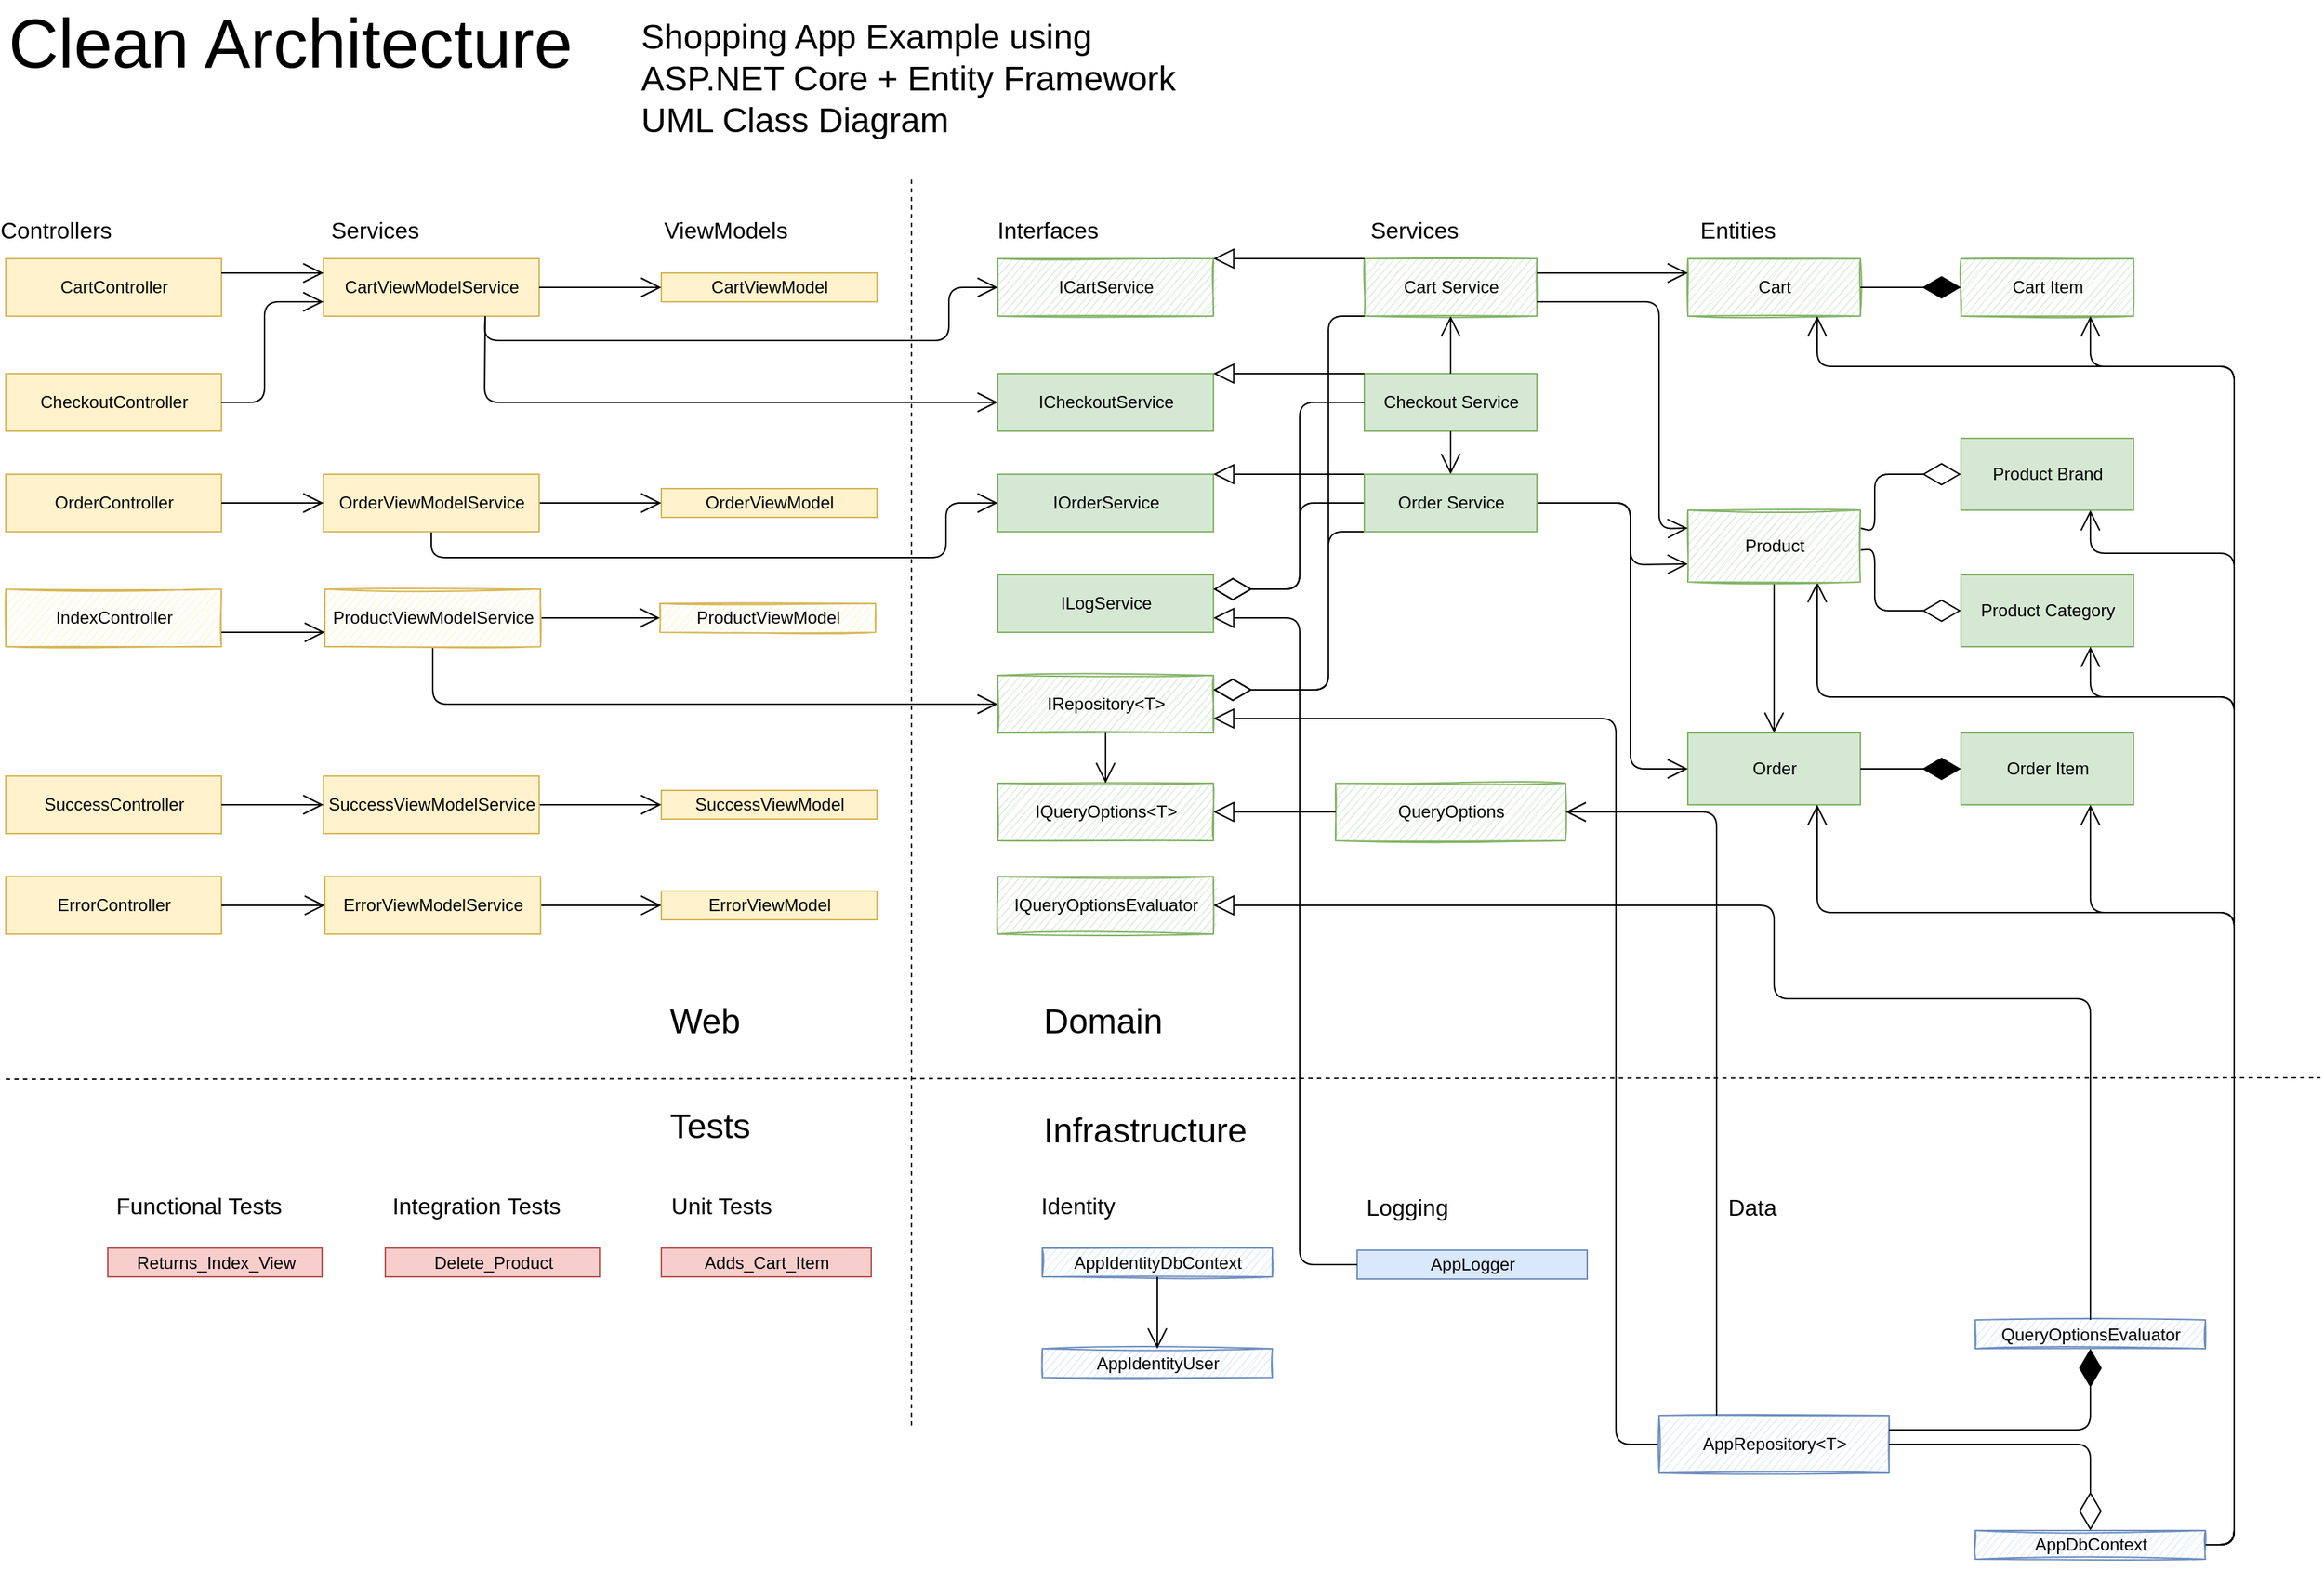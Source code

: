 <mxfile version="15.2.7" type="device"><diagram id="V9oBSz8Pz1SWtYMVpggq" name="Page-1"><mxGraphModel dx="1086" dy="6" grid="0" gridSize="10" guides="1" tooltips="1" connect="1" arrows="1" fold="1" page="0" pageScale="1" pageWidth="850" pageHeight="1100" math="0" shadow="0"><root><mxCell id="0"/><mxCell id="1" parent="0"/><mxCell id="eiqBi_pV7lHJEvHBd8np-5" value="Cart" style="html=1;fillColor=#d5e8d4;strokeColor=#82b366;sketch=1;" parent="1" vertex="1"><mxGeometry x="1210" y="1365" width="120" height="40" as="geometry"/></mxCell><mxCell id="eiqBi_pV7lHJEvHBd8np-6" value="Cart Item" style="html=1;fillColor=#d5e8d4;strokeColor=#82b366;sketch=1;" parent="1" vertex="1"><mxGeometry x="1400" y="1365" width="120" height="40" as="geometry"/></mxCell><mxCell id="eiqBi_pV7lHJEvHBd8np-7" value="Order" style="html=1;fillColor=#d5e8d4;strokeColor=#82b366;" parent="1" vertex="1"><mxGeometry x="1210" y="1695" width="120" height="50" as="geometry"/></mxCell><mxCell id="eiqBi_pV7lHJEvHBd8np-8" value="Order Item" style="html=1;fillColor=#d5e8d4;strokeColor=#82b366;" parent="1" vertex="1"><mxGeometry x="1400" y="1695" width="120" height="50" as="geometry"/></mxCell><mxCell id="eiqBi_pV7lHJEvHBd8np-10" value="Product Brand" style="html=1;fillColor=#d5e8d4;strokeColor=#82b366;" parent="1" vertex="1"><mxGeometry x="1400" y="1490" width="120" height="50" as="geometry"/></mxCell><mxCell id="eiqBi_pV7lHJEvHBd8np-11" value="Product Category" style="html=1;fillColor=#d5e8d4;strokeColor=#82b366;" parent="1" vertex="1"><mxGeometry x="1400" y="1585" width="120" height="50" as="geometry"/></mxCell><mxCell id="eiqBi_pV7lHJEvHBd8np-12" value="" style="endArrow=diamondThin;endFill=1;endSize=24;html=1;exitX=1;exitY=0.5;exitDx=0;exitDy=0;entryX=0;entryY=0.5;entryDx=0;entryDy=0;" parent="1" source="eiqBi_pV7lHJEvHBd8np-5" target="eiqBi_pV7lHJEvHBd8np-6" edge="1"><mxGeometry width="160" relative="1" as="geometry"><mxPoint x="1130" y="1860" as="sourcePoint"/><mxPoint x="970" y="1860" as="targetPoint"/></mxGeometry></mxCell><mxCell id="eiqBi_pV7lHJEvHBd8np-14" value="" style="endArrow=diamondThin;endFill=1;endSize=24;html=1;exitX=1;exitY=0.5;exitDx=0;exitDy=0;entryX=0;entryY=0.5;entryDx=0;entryDy=0;" parent="1" source="eiqBi_pV7lHJEvHBd8np-7" target="eiqBi_pV7lHJEvHBd8np-8" edge="1"><mxGeometry width="160" relative="1" as="geometry"><mxPoint x="1229.58" y="1880" as="sourcePoint"/><mxPoint x="1229.58" y="1950" as="targetPoint"/></mxGeometry></mxCell><mxCell id="eiqBi_pV7lHJEvHBd8np-15" value="" style="endArrow=diamondThin;endFill=0;endSize=24;html=1;exitX=1;exitY=0.25;exitDx=0;exitDy=0;entryX=0;entryY=0.5;entryDx=0;entryDy=0;" parent="1" source="eiqBi_pV7lHJEvHBd8np-9" target="eiqBi_pV7lHJEvHBd8np-10" edge="1"><mxGeometry width="160" relative="1" as="geometry"><mxPoint x="900" y="1965" as="sourcePoint"/><mxPoint x="1060" y="1965" as="targetPoint"/><Array as="points"><mxPoint x="1340" y="1555"/><mxPoint x="1340" y="1515"/></Array></mxGeometry></mxCell><mxCell id="eiqBi_pV7lHJEvHBd8np-16" value="" style="endArrow=diamondThin;endFill=0;endSize=24;html=1;exitDx=0;exitDy=0;entryDx=0;entryDy=0;entryX=0;entryY=0.5;exitX=1.002;exitY=0.554;exitPerimeter=0;" parent="1" source="eiqBi_pV7lHJEvHBd8np-9" target="eiqBi_pV7lHJEvHBd8np-11" edge="1"><mxGeometry width="160" relative="1" as="geometry"><mxPoint x="1030" y="1835" as="sourcePoint"/><mxPoint x="950" y="1905" as="targetPoint"/><Array as="points"><mxPoint x="1340" y="1567"/><mxPoint x="1340" y="1610"/></Array></mxGeometry></mxCell><mxCell id="eiqBi_pV7lHJEvHBd8np-17" value="Cart Service" style="html=1;fillColor=#d5e8d4;strokeColor=#82b366;sketch=1;" parent="1" vertex="1"><mxGeometry x="985" y="1365" width="120" height="40" as="geometry"/></mxCell><mxCell id="eiqBi_pV7lHJEvHBd8np-19" value="Checkout Service" style="html=1;fillColor=#d5e8d4;strokeColor=#82b366;" parent="1" vertex="1"><mxGeometry x="985" y="1445" width="120" height="40" as="geometry"/></mxCell><mxCell id="eiqBi_pV7lHJEvHBd8np-20" value="IRepository&amp;lt;T&amp;gt;" style="html=1;fillColor=#d5e8d4;strokeColor=#82b366;glass=0;rounded=0;sketch=1;" parent="1" vertex="1"><mxGeometry x="730" y="1655" width="150" height="40" as="geometry"/></mxCell><mxCell id="eiqBi_pV7lHJEvHBd8np-21" value="ICartService" style="html=1;fillColor=#d5e8d4;strokeColor=#82b366;sketch=1;" parent="1" vertex="1"><mxGeometry x="730" y="1365" width="150" height="40" as="geometry"/></mxCell><mxCell id="eiqBi_pV7lHJEvHBd8np-22" value="IOrderService" style="html=1;fillColor=#d5e8d4;strokeColor=#82b366;" parent="1" vertex="1"><mxGeometry x="730" y="1515" width="150" height="40" as="geometry"/></mxCell><mxCell id="eiqBi_pV7lHJEvHBd8np-23" value="ICheckoutService" style="html=1;fillColor=#d5e8d4;strokeColor=#82b366;" parent="1" vertex="1"><mxGeometry x="730" y="1445" width="150" height="40" as="geometry"/></mxCell><mxCell id="eiqBi_pV7lHJEvHBd8np-26" value="" style="endArrow=open;endFill=1;endSize=12;html=1;curved=1;entryX=0.5;entryY=1;entryDx=0;entryDy=0;" parent="1" target="eiqBi_pV7lHJEvHBd8np-17" edge="1"><mxGeometry width="160" relative="1" as="geometry"><mxPoint x="1045" y="1445" as="sourcePoint"/><mxPoint x="1155" y="1605" as="targetPoint"/></mxGeometry></mxCell><mxCell id="eiqBi_pV7lHJEvHBd8np-28" value="" style="endArrow=open;endFill=1;endSize=12;html=1;exitX=0.5;exitY=1;exitDx=0;exitDy=0;entryX=0.5;entryY=0;entryDx=0;entryDy=0;curved=1;" parent="1" source="eiqBi_pV7lHJEvHBd8np-19" target="eiqBi_pV7lHJEvHBd8np-18" edge="1"><mxGeometry width="160" relative="1" as="geometry"><mxPoint x="1435" y="1585" as="sourcePoint"/><mxPoint x="1165" y="1585" as="targetPoint"/></mxGeometry></mxCell><mxCell id="eiqBi_pV7lHJEvHBd8np-30" value="" style="endArrow=block;endFill=0;endSize=12;html=1;exitX=0;exitY=0;exitDx=0;exitDy=0;entryX=1;entryY=0;entryDx=0;entryDy=0;" parent="1" source="eiqBi_pV7lHJEvHBd8np-17" target="eiqBi_pV7lHJEvHBd8np-21" edge="1"><mxGeometry width="160" relative="1" as="geometry"><mxPoint x="1100" y="1560" as="sourcePoint"/><mxPoint x="1260" y="1560" as="targetPoint"/></mxGeometry></mxCell><mxCell id="eiqBi_pV7lHJEvHBd8np-31" value="" style="endArrow=block;endFill=0;endSize=12;html=1;exitX=0;exitY=0;exitDx=0;exitDy=0;entryX=1;entryY=0;entryDx=0;entryDy=0;" parent="1" source="eiqBi_pV7lHJEvHBd8np-18" target="eiqBi_pV7lHJEvHBd8np-22" edge="1"><mxGeometry width="160" relative="1" as="geometry"><mxPoint x="1399.29" y="1550" as="sourcePoint"/><mxPoint x="1399.29" y="1430" as="targetPoint"/></mxGeometry></mxCell><mxCell id="eiqBi_pV7lHJEvHBd8np-32" value="" style="endArrow=block;endFill=0;endSize=12;html=1;entryX=1;entryY=0;entryDx=0;entryDy=0;exitX=0;exitY=0;exitDx=0;exitDy=0;" parent="1" source="eiqBi_pV7lHJEvHBd8np-19" target="eiqBi_pV7lHJEvHBd8np-23" edge="1"><mxGeometry width="160" relative="1" as="geometry"><mxPoint x="1479.5" y="1550" as="sourcePoint"/><mxPoint x="1500" y="1450" as="targetPoint"/></mxGeometry></mxCell><mxCell id="eiqBi_pV7lHJEvHBd8np-38" value="" style="endArrow=diamondThin;endFill=0;endSize=24;html=1;exitX=0;exitY=1;exitDx=0;exitDy=0;entryX=1;entryY=0.25;entryDx=0;entryDy=0;" parent="1" source="eiqBi_pV7lHJEvHBd8np-17" target="eiqBi_pV7lHJEvHBd8np-20" edge="1"><mxGeometry width="160" relative="1" as="geometry"><mxPoint x="290" y="1450" as="sourcePoint"/><mxPoint x="280" y="1520" as="targetPoint"/><Array as="points"><mxPoint x="960" y="1405"/><mxPoint x="960" y="1665"/></Array></mxGeometry></mxCell><mxCell id="eiqBi_pV7lHJEvHBd8np-39" value="" style="endArrow=diamondThin;endFill=0;endSize=24;html=1;exitX=0;exitY=1;exitDx=0;exitDy=0;entryX=1;entryY=0.25;entryDx=0;entryDy=0;" parent="1" source="eiqBi_pV7lHJEvHBd8np-18" target="eiqBi_pV7lHJEvHBd8np-20" edge="1"><mxGeometry width="160" relative="1" as="geometry"><mxPoint x="250" y="1560" as="sourcePoint"/><mxPoint x="800" y="1415" as="targetPoint"/><Array as="points"><mxPoint x="960" y="1555"/><mxPoint x="960" y="1665"/></Array></mxGeometry></mxCell><mxCell id="eiqBi_pV7lHJEvHBd8np-40" value="" style="endArrow=open;endFill=1;endSize=12;html=1;exitX=1;exitY=0.25;exitDx=0;exitDy=0;entryX=0;entryY=0.25;entryDx=0;entryDy=0;" parent="1" source="eiqBi_pV7lHJEvHBd8np-17" target="eiqBi_pV7lHJEvHBd8np-5" edge="1"><mxGeometry width="160" relative="1" as="geometry"><mxPoint x="1375" y="1650" as="sourcePoint"/><mxPoint x="1075" y="1700" as="targetPoint"/></mxGeometry></mxCell><mxCell id="eiqBi_pV7lHJEvHBd8np-41" value="" style="endArrow=open;endFill=1;endSize=12;html=1;exitX=1;exitY=0.5;exitDx=0;exitDy=0;entryX=0;entryY=0.5;entryDx=0;entryDy=0;" parent="1" source="eiqBi_pV7lHJEvHBd8np-18" target="eiqBi_pV7lHJEvHBd8np-7" edge="1"><mxGeometry width="160" relative="1" as="geometry"><mxPoint x="1065" y="1580" as="sourcePoint"/><mxPoint x="1065" y="1710" as="targetPoint"/><Array as="points"><mxPoint x="1170" y="1535"/><mxPoint x="1170" y="1720"/></Array></mxGeometry></mxCell><mxCell id="eiqBi_pV7lHJEvHBd8np-42" value="" style="endArrow=open;endFill=1;endSize=12;html=1;entryX=0;entryY=0.75;entryDx=0;entryDy=0;exitX=1;exitY=0.5;exitDx=0;exitDy=0;" parent="1" source="eiqBi_pV7lHJEvHBd8np-18" target="eiqBi_pV7lHJEvHBd8np-9" edge="1"><mxGeometry width="160" relative="1" as="geometry"><mxPoint x="1473" y="1675" as="sourcePoint"/><mxPoint x="1505" y="1710" as="targetPoint"/><Array as="points"><mxPoint x="1170" y="1535"/><mxPoint x="1170" y="1578"/></Array></mxGeometry></mxCell><mxCell id="eiqBi_pV7lHJEvHBd8np-43" value="" style="endArrow=open;endFill=1;endSize=12;html=1;exitX=1;exitY=0.5;exitDx=0;exitDy=0;entryX=0.75;entryY=1;entryDx=0;entryDy=0;" parent="1" source="p9F3Q-QcMgfargUnhwGG-3" target="eiqBi_pV7lHJEvHBd8np-5" edge="1"><mxGeometry width="160" relative="1" as="geometry"><mxPoint x="920" y="1610" as="sourcePoint"/><mxPoint x="1300" y="1410" as="targetPoint"/><Array as="points"><mxPoint x="1590" y="2260"/><mxPoint x="1590" y="1440"/><mxPoint x="1300" y="1440"/></Array></mxGeometry></mxCell><mxCell id="eiqBi_pV7lHJEvHBd8np-47" value="" style="endArrow=open;endFill=1;endSize=12;html=1;exitX=0.5;exitY=1;exitDx=0;exitDy=0;entryX=0.5;entryY=0;entryDx=0;entryDy=0;startArrow=none;" parent="1" source="eiqBi_pV7lHJEvHBd8np-9" target="eiqBi_pV7lHJEvHBd8np-7" edge="1"><mxGeometry width="160" relative="1" as="geometry"><mxPoint x="1250" y="1305" as="sourcePoint"/><mxPoint x="850" y="1640" as="targetPoint"/></mxGeometry></mxCell><mxCell id="eiqBi_pV7lHJEvHBd8np-48" value="" style="endArrow=open;endFill=1;endSize=12;html=1;exitX=1;exitY=0.5;exitDx=0;exitDy=0;entryX=0.75;entryY=1;entryDx=0;entryDy=0;" parent="1" source="p9F3Q-QcMgfargUnhwGG-3" target="eiqBi_pV7lHJEvHBd8np-8" edge="1"><mxGeometry width="160" relative="1" as="geometry"><mxPoint x="1270" y="1385" as="sourcePoint"/><mxPoint x="1100" y="1720" as="targetPoint"/><Array as="points"><mxPoint x="1590" y="2260"/><mxPoint x="1590" y="1820"/><mxPoint x="1490" y="1820"/></Array></mxGeometry></mxCell><mxCell id="eiqBi_pV7lHJEvHBd8np-49" value="" style="endArrow=open;endFill=1;endSize=12;html=1;exitX=1;exitY=0.5;exitDx=0;exitDy=0;entryX=0.75;entryY=1;entryDx=0;entryDy=0;" parent="1" source="p9F3Q-QcMgfargUnhwGG-3" target="eiqBi_pV7lHJEvHBd8np-11" edge="1"><mxGeometry width="160" relative="1" as="geometry"><mxPoint x="1270" y="1385" as="sourcePoint"/><mxPoint x="1100" y="1810" as="targetPoint"/><Array as="points"><mxPoint x="1590" y="2260"/><mxPoint x="1590" y="1670"/><mxPoint x="1490" y="1670"/></Array></mxGeometry></mxCell><mxCell id="eiqBi_pV7lHJEvHBd8np-50" value="" style="endArrow=open;endFill=1;endSize=12;html=1;exitX=1;exitY=0.5;exitDx=0;exitDy=0;entryX=0.75;entryY=1;entryDx=0;entryDy=0;" parent="1" source="p9F3Q-QcMgfargUnhwGG-3" target="eiqBi_pV7lHJEvHBd8np-10" edge="1"><mxGeometry width="160" relative="1" as="geometry"><mxPoint x="1120" y="1375" as="sourcePoint"/><mxPoint x="790" y="1800" as="targetPoint"/><Array as="points"><mxPoint x="1590" y="2260"/><mxPoint x="1590" y="1570"/><mxPoint x="1490" y="1570"/></Array></mxGeometry></mxCell><mxCell id="eiqBi_pV7lHJEvHBd8np-51" value="" style="endArrow=open;endFill=1;endSize=12;html=1;exitX=1;exitY=0.5;exitDx=0;exitDy=0;entryX=0.75;entryY=1;entryDx=0;entryDy=0;" parent="1" source="p9F3Q-QcMgfargUnhwGG-3" target="eiqBi_pV7lHJEvHBd8np-6" edge="1"><mxGeometry width="160" relative="1" as="geometry"><mxPoint x="1270" y="1385" as="sourcePoint"/><mxPoint x="800" y="1810" as="targetPoint"/><Array as="points"><mxPoint x="1590" y="2260"/><mxPoint x="1590" y="1440"/><mxPoint x="1490" y="1440"/></Array></mxGeometry></mxCell><mxCell id="eiqBi_pV7lHJEvHBd8np-52" value="" style="endArrow=none;dashed=1;html=1;" parent="1" edge="1"><mxGeometry width="50" height="50" relative="1" as="geometry"><mxPoint x="40" y="1936" as="sourcePoint"/><mxPoint x="1650" y="1935" as="targetPoint"/></mxGeometry></mxCell><mxCell id="eiqBi_pV7lHJEvHBd8np-53" value="Domain" style="text;html=1;strokeColor=none;fillColor=none;align=left;verticalAlign=middle;whiteSpace=wrap;rounded=0;fontSize=24;rotation=0;" parent="1" vertex="1"><mxGeometry x="760" y="1881" width="180" height="30" as="geometry"/></mxCell><mxCell id="eiqBi_pV7lHJEvHBd8np-54" value="Interfaces" style="text;html=1;strokeColor=none;fillColor=none;align=center;verticalAlign=middle;whiteSpace=wrap;rounded=0;fontSize=16;rotation=0;" parent="1" vertex="1"><mxGeometry x="730" y="1335" width="70" height="20" as="geometry"/></mxCell><mxCell id="eiqBi_pV7lHJEvHBd8np-55" value="Services" style="text;html=1;strokeColor=none;fillColor=none;align=center;verticalAlign=middle;whiteSpace=wrap;rounded=0;fontSize=16;rotation=0;" parent="1" vertex="1"><mxGeometry x="985" y="1335" width="70" height="20" as="geometry"/></mxCell><mxCell id="eiqBi_pV7lHJEvHBd8np-56" value="Entities" style="text;html=1;strokeColor=none;fillColor=none;align=center;verticalAlign=middle;whiteSpace=wrap;rounded=0;fontSize=16;rotation=0;" parent="1" vertex="1"><mxGeometry x="1210" y="1335" width="70" height="20" as="geometry"/></mxCell><mxCell id="p9F3Q-QcMgfargUnhwGG-2" value="Infrastructure" style="text;html=1;strokeColor=none;fillColor=none;align=left;verticalAlign=middle;whiteSpace=wrap;rounded=0;fontSize=24;rotation=0;" parent="1" vertex="1"><mxGeometry x="760" y="1957" width="240" height="30" as="geometry"/></mxCell><mxCell id="p9F3Q-QcMgfargUnhwGG-3" value="AppDbContext" style="html=1;fillColor=#dae8fc;strokeColor=#6c8ebf;sketch=1;" parent="1" vertex="1"><mxGeometry x="1410" y="2250" width="160" height="20" as="geometry"/></mxCell><mxCell id="p9F3Q-QcMgfargUnhwGG-4" value="" style="endArrow=block;endFill=0;endSize=12;html=1;entryX=1;entryY=0.75;entryDx=0;entryDy=0;exitX=0;exitY=0.5;exitDx=0;exitDy=0;" parent="1" source="p9F3Q-QcMgfargUnhwGG-5" target="eiqBi_pV7lHJEvHBd8np-20" edge="1"><mxGeometry width="160" relative="1" as="geometry"><mxPoint x="1370" y="1200" as="sourcePoint"/><mxPoint x="1230" y="1170" as="targetPoint"/><Array as="points"><mxPoint x="1160" y="2190"/><mxPoint x="1160" y="1685"/></Array></mxGeometry></mxCell><mxCell id="p9F3Q-QcMgfargUnhwGG-5" value="AppRepository&amp;lt;T&amp;gt;" style="html=1;fillColor=#dae8fc;strokeColor=#6c8ebf;sketch=1;" parent="1" vertex="1"><mxGeometry x="1190" y="2170" width="160" height="40" as="geometry"/></mxCell><mxCell id="p9F3Q-QcMgfargUnhwGG-6" value="" style="endArrow=diamondThin;endFill=0;endSize=24;html=1;entryX=0.5;entryY=0;entryDx=0;entryDy=0;exitX=1;exitY=0.5;exitDx=0;exitDy=0;" parent="1" source="p9F3Q-QcMgfargUnhwGG-5" target="p9F3Q-QcMgfargUnhwGG-3" edge="1"><mxGeometry width="160" relative="1" as="geometry"><mxPoint x="1340" y="2215" as="sourcePoint"/><mxPoint x="1315" y="2225" as="targetPoint"/><Array as="points"><mxPoint x="1490" y="2190"/></Array></mxGeometry></mxCell><mxCell id="p9F3Q-QcMgfargUnhwGG-7" value="AppIdentityDbContext" style="html=1;fillColor=#dae8fc;strokeColor=#6c8ebf;sketch=1;" parent="1" vertex="1"><mxGeometry x="761" y="2053.5" width="160" height="20" as="geometry"/></mxCell><mxCell id="p9F3Q-QcMgfargUnhwGG-8" value="AppIdentityUser" style="html=1;fillColor=#dae8fc;strokeColor=#6c8ebf;sketch=1;" parent="1" vertex="1"><mxGeometry x="761" y="2123.5" width="160" height="20" as="geometry"/></mxCell><mxCell id="p9F3Q-QcMgfargUnhwGG-9" value="" style="endArrow=open;endFill=1;endSize=12;html=1;exitX=0.5;exitY=1;exitDx=0;exitDy=0;entryX=0.5;entryY=0;entryDx=0;entryDy=0;" parent="1" source="p9F3Q-QcMgfargUnhwGG-7" target="p9F3Q-QcMgfargUnhwGG-8" edge="1"><mxGeometry width="160" relative="1" as="geometry"><mxPoint x="821" y="2083.5" as="sourcePoint"/><mxPoint x="981" y="2083.5" as="targetPoint"/></mxGeometry></mxCell><mxCell id="p9F3Q-QcMgfargUnhwGG-11" value="ILogService" style="html=1;fillColor=#d5e8d4;strokeColor=#82b366;" parent="1" vertex="1"><mxGeometry x="730" y="1585" width="150" height="40" as="geometry"/></mxCell><mxCell id="p9F3Q-QcMgfargUnhwGG-12" value="" style="endArrow=diamondThin;endFill=0;endSize=24;html=1;exitX=0;exitY=0.5;exitDx=0;exitDy=0;startArrow=none;" parent="1" source="eiqBi_pV7lHJEvHBd8np-18" edge="1"><mxGeometry width="160" relative="1" as="geometry"><mxPoint x="340" y="1575" as="sourcePoint"/><mxPoint x="880" y="1595" as="targetPoint"/><Array as="points"><mxPoint x="940" y="1535"/><mxPoint x="940" y="1595"/></Array></mxGeometry></mxCell><mxCell id="p9F3Q-QcMgfargUnhwGG-13" value="" style="endArrow=diamondThin;endFill=0;endSize=24;html=1;entryX=1;entryY=0.25;entryDx=0;entryDy=0;exitX=0;exitY=0.5;exitDx=0;exitDy=0;" parent="1" source="eiqBi_pV7lHJEvHBd8np-19" target="p9F3Q-QcMgfargUnhwGG-11" edge="1"><mxGeometry width="160" relative="1" as="geometry"><mxPoint x="1040" y="1465" as="sourcePoint"/><mxPoint x="90" y="1505" as="targetPoint"/><Array as="points"><mxPoint x="940" y="1465"/><mxPoint x="940" y="1595"/></Array></mxGeometry></mxCell><mxCell id="p9F3Q-QcMgfargUnhwGG-15" value="AppLogger" style="html=1;fillColor=#dae8fc;strokeColor=#6c8ebf;" parent="1" vertex="1"><mxGeometry x="980" y="2055" width="160" height="20" as="geometry"/></mxCell><mxCell id="p9F3Q-QcMgfargUnhwGG-16" value="" style="endArrow=block;endFill=0;endSize=12;html=1;entryX=1;entryY=0.75;entryDx=0;entryDy=0;exitX=0;exitY=0.5;exitDx=0;exitDy=0;" parent="1" source="p9F3Q-QcMgfargUnhwGG-15" target="p9F3Q-QcMgfargUnhwGG-11" edge="1"><mxGeometry width="160" relative="1" as="geometry"><mxPoint x="940" y="2065" as="sourcePoint"/><mxPoint x="805" y="1550" as="targetPoint"/><Array as="points"><mxPoint x="940" y="2065"/><mxPoint x="940" y="1615"/></Array></mxGeometry></mxCell><mxCell id="p9F3Q-QcMgfargUnhwGG-17" value="Identity" style="text;html=1;strokeColor=none;fillColor=none;align=center;verticalAlign=middle;whiteSpace=wrap;rounded=0;fontSize=16;rotation=0;" parent="1" vertex="1"><mxGeometry x="751" y="2013.5" width="70" height="20" as="geometry"/></mxCell><mxCell id="p9F3Q-QcMgfargUnhwGG-18" value="Data" style="text;html=1;strokeColor=none;fillColor=none;align=center;verticalAlign=middle;whiteSpace=wrap;rounded=0;fontSize=16;rotation=0;" parent="1" vertex="1"><mxGeometry x="1220" y="2015" width="70" height="20" as="geometry"/></mxCell><mxCell id="p9F3Q-QcMgfargUnhwGG-19" value="Logging" style="text;html=1;strokeColor=none;fillColor=none;align=center;verticalAlign=middle;whiteSpace=wrap;rounded=0;fontSize=16;rotation=0;" parent="1" vertex="1"><mxGeometry x="980" y="2015" width="70" height="20" as="geometry"/></mxCell><mxCell id="p9F3Q-QcMgfargUnhwGG-20" value="" style="endArrow=open;endFill=1;endSize=12;html=1;exitX=1;exitY=0.5;exitDx=0;exitDy=0;entryX=0.75;entryY=1;entryDx=0;entryDy=0;" parent="1" source="p9F3Q-QcMgfargUnhwGG-3" target="eiqBi_pV7lHJEvHBd8np-9" edge="1"><mxGeometry width="160" relative="1" as="geometry"><mxPoint x="750" y="1285" as="sourcePoint"/><mxPoint x="1310" y="1650" as="targetPoint"/><Array as="points"><mxPoint x="1590" y="2260"/><mxPoint x="1590" y="1670"/><mxPoint x="1300" y="1670"/></Array></mxGeometry></mxCell><mxCell id="eiqBi_pV7lHJEvHBd8np-9" value="Product" style="html=1;strokeColor=#82b366;fillColor=#d5e8d4;glass=0;rounded=0;sketch=1;" parent="1" vertex="1"><mxGeometry x="1210" y="1540" width="120" height="50" as="geometry"/></mxCell><mxCell id="eiqBi_pV7lHJEvHBd8np-18" value="Order Service" style="html=1;fillColor=#d5e8d4;strokeColor=#82b366;" parent="1" vertex="1"><mxGeometry x="985" y="1515" width="120" height="40" as="geometry"/></mxCell><mxCell id="p9F3Q-QcMgfargUnhwGG-29" value="" style="endArrow=open;endFill=1;endSize=12;html=1;exitX=1;exitY=0.5;exitDx=0;exitDy=0;entryX=0.75;entryY=1;entryDx=0;entryDy=0;" parent="1" source="p9F3Q-QcMgfargUnhwGG-3" target="eiqBi_pV7lHJEvHBd8np-7" edge="1"><mxGeometry width="160" relative="1" as="geometry"><mxPoint x="1355" y="1225" as="sourcePoint"/><mxPoint x="1460" y="1785" as="targetPoint"/><Array as="points"><mxPoint x="1590" y="2260"/><mxPoint x="1590" y="1820"/><mxPoint x="1300" y="1820"/></Array></mxGeometry></mxCell><mxCell id="p9F3Q-QcMgfargUnhwGG-30" value="" style="endArrow=none;dashed=1;html=1;" parent="1" edge="1"><mxGeometry width="50" height="50" relative="1" as="geometry"><mxPoint x="670" y="1310" as="sourcePoint"/><mxPoint x="670" y="2180" as="targetPoint"/></mxGeometry></mxCell><mxCell id="p9F3Q-QcMgfargUnhwGG-31" value="&lt;font style=&quot;font-size: 48px&quot;&gt;Clean Architecture&lt;/font&gt;&lt;font style=&quot;font-size: 24px&quot;&gt;&lt;br&gt;&lt;/font&gt;" style="text;html=1;strokeColor=none;fillColor=none;align=left;verticalAlign=middle;whiteSpace=wrap;rounded=0;fontSize=36;rotation=0;" parent="1" vertex="1"><mxGeometry x="40" y="1185" width="410" height="60" as="geometry"/></mxCell><mxCell id="p9F3Q-QcMgfargUnhwGG-32" value="Web" style="text;html=1;strokeColor=none;fillColor=none;align=left;verticalAlign=middle;whiteSpace=wrap;rounded=0;fontSize=24;rotation=0;" parent="1" vertex="1"><mxGeometry x="500" y="1881" width="150" height="30" as="geometry"/></mxCell><mxCell id="p9F3Q-QcMgfargUnhwGG-33" value="Controllers" style="text;html=1;strokeColor=none;fillColor=none;align=center;verticalAlign=middle;whiteSpace=wrap;rounded=0;fontSize=16;rotation=0;" parent="1" vertex="1"><mxGeometry x="40" y="1335" width="70" height="20" as="geometry"/></mxCell><mxCell id="p9F3Q-QcMgfargUnhwGG-37" value="Services" style="text;html=1;strokeColor=none;fillColor=none;align=center;verticalAlign=middle;whiteSpace=wrap;rounded=0;fontSize=16;rotation=0;" parent="1" vertex="1"><mxGeometry x="262" y="1335" width="70" height="20" as="geometry"/></mxCell><mxCell id="p9F3Q-QcMgfargUnhwGG-40" value="ViewModels" style="text;html=1;strokeColor=none;fillColor=none;align=center;verticalAlign=middle;whiteSpace=wrap;rounded=0;fontSize=16;rotation=0;" parent="1" vertex="1"><mxGeometry x="506" y="1335" width="70" height="20" as="geometry"/></mxCell><mxCell id="p9F3Q-QcMgfargUnhwGG-41" value="IndexController" style="html=1;fillColor=#fff2cc;strokeColor=#d6b656;sketch=1;" parent="1" vertex="1"><mxGeometry x="40" y="1595" width="150" height="40" as="geometry"/></mxCell><mxCell id="p9F3Q-QcMgfargUnhwGG-43" value="OrderController" style="html=1;fillColor=#fff2cc;strokeColor=#d6b656;" parent="1" vertex="1"><mxGeometry x="40" y="1515" width="150" height="40" as="geometry"/></mxCell><mxCell id="p9F3Q-QcMgfargUnhwGG-44" value="CartController" style="html=1;fillColor=#fff2cc;strokeColor=#d6b656;" parent="1" vertex="1"><mxGeometry x="40" y="1365" width="150" height="40" as="geometry"/></mxCell><mxCell id="p9F3Q-QcMgfargUnhwGG-46" value="CheckoutController" style="html=1;fillColor=#fff2cc;strokeColor=#d6b656;" parent="1" vertex="1"><mxGeometry x="40" y="1445" width="150" height="40" as="geometry"/></mxCell><mxCell id="p9F3Q-QcMgfargUnhwGG-47" value="SuccessController" style="html=1;fillColor=#fff2cc;strokeColor=#d6b656;" parent="1" vertex="1"><mxGeometry x="40" y="1725" width="150" height="40" as="geometry"/></mxCell><mxCell id="p9F3Q-QcMgfargUnhwGG-48" value="ErrorController" style="html=1;fillColor=#fff2cc;strokeColor=#d6b656;" parent="1" vertex="1"><mxGeometry x="40" y="1795" width="150" height="40" as="geometry"/></mxCell><mxCell id="p9F3Q-QcMgfargUnhwGG-49" value="CartViewModel" style="html=1;fillColor=#fff2cc;strokeColor=#d6b656;" parent="1" vertex="1"><mxGeometry x="496" y="1375" width="150" height="20" as="geometry"/></mxCell><mxCell id="p9F3Q-QcMgfargUnhwGG-51" value="OrderViewModel" style="html=1;fillColor=#fff2cc;strokeColor=#d6b656;" parent="1" vertex="1"><mxGeometry x="496" y="1525" width="150" height="20" as="geometry"/></mxCell><mxCell id="p9F3Q-QcMgfargUnhwGG-53" value="ProductViewModel" style="html=1;fillColor=#fff2cc;strokeColor=#d6b656;sketch=1;" parent="1" vertex="1"><mxGeometry x="495" y="1605" width="150" height="20" as="geometry"/></mxCell><mxCell id="p9F3Q-QcMgfargUnhwGG-54" value="CartViewModelService" style="html=1;fillColor=#fff2cc;strokeColor=#d6b656;" parent="1" vertex="1"><mxGeometry x="261" y="1365" width="150" height="40" as="geometry"/></mxCell><mxCell id="p9F3Q-QcMgfargUnhwGG-60" value="" style="endArrow=open;endFill=1;endSize=12;html=1;fontSize=24;exitX=1;exitY=0.5;exitDx=0;exitDy=0;entryX=0;entryY=0.5;entryDx=0;entryDy=0;" parent="1" source="p9F3Q-QcMgfargUnhwGG-54" target="p9F3Q-QcMgfargUnhwGG-49" edge="1"><mxGeometry width="160" relative="1" as="geometry"><mxPoint x="510.0" y="1200" as="sourcePoint"/><mxPoint x="440.0" y="1200" as="targetPoint"/></mxGeometry></mxCell><mxCell id="p9F3Q-QcMgfargUnhwGG-61" value="" style="endArrow=open;endFill=1;endSize=12;html=1;fontSize=24;entryX=0;entryY=0.5;entryDx=0;entryDy=0;exitX=1;exitY=0.5;exitDx=0;exitDy=0;" parent="1" source="p9F3Q-QcMgfargUnhwGG-75" target="p9F3Q-QcMgfargUnhwGG-51" edge="1"><mxGeometry width="160" relative="1" as="geometry"><mxPoint x="250" y="1535" as="sourcePoint"/><mxPoint x="360.0" y="1524.58" as="targetPoint"/></mxGeometry></mxCell><mxCell id="p9F3Q-QcMgfargUnhwGG-63" value="" style="endArrow=open;endFill=1;endSize=12;html=1;fontSize=24;exitX=0.5;exitY=1;exitDx=0;exitDy=0;entryX=0;entryY=0.5;entryDx=0;entryDy=0;" parent="1" source="p9F3Q-QcMgfargUnhwGG-79" target="eiqBi_pV7lHJEvHBd8np-20" edge="1"><mxGeometry width="160" relative="1" as="geometry"><mxPoint x="510.0" y="1385" as="sourcePoint"/><mxPoint x="710" y="1445" as="targetPoint"/><Array as="points"><mxPoint x="337" y="1675"/></Array></mxGeometry></mxCell><mxCell id="p9F3Q-QcMgfargUnhwGG-64" value="" style="endArrow=open;endFill=1;endSize=12;html=1;fontSize=24;exitX=0.5;exitY=1;exitDx=0;exitDy=0;entryX=0;entryY=0.5;entryDx=0;entryDy=0;" parent="1" source="p9F3Q-QcMgfargUnhwGG-75" target="eiqBi_pV7lHJEvHBd8np-22" edge="1"><mxGeometry width="160" relative="1" as="geometry"><mxPoint x="660" y="1395" as="sourcePoint"/><mxPoint x="740" y="1685" as="targetPoint"/><Array as="points"><mxPoint x="336" y="1573"/><mxPoint x="694" y="1573"/><mxPoint x="694" y="1535"/></Array></mxGeometry></mxCell><mxCell id="p9F3Q-QcMgfargUnhwGG-65" value="" style="endArrow=open;endFill=1;endSize=12;html=1;fontSize=24;exitX=0.75;exitY=1;exitDx=0;exitDy=0;entryX=0;entryY=0.5;entryDx=0;entryDy=0;" parent="1" source="p9F3Q-QcMgfargUnhwGG-54" target="eiqBi_pV7lHJEvHBd8np-23" edge="1"><mxGeometry width="160" relative="1" as="geometry"><mxPoint x="660" y="1535" as="sourcePoint"/><mxPoint x="740" y="1545" as="targetPoint"/><Array as="points"><mxPoint x="373" y="1465"/></Array></mxGeometry></mxCell><mxCell id="p9F3Q-QcMgfargUnhwGG-66" value="" style="endArrow=open;endFill=1;endSize=12;html=1;fontSize=24;exitX=0.75;exitY=1;exitDx=0;exitDy=0;entryX=0;entryY=0.5;entryDx=0;entryDy=0;" parent="1" source="p9F3Q-QcMgfargUnhwGG-54" target="eiqBi_pV7lHJEvHBd8np-21" edge="1"><mxGeometry width="160" relative="1" as="geometry"><mxPoint x="660" y="1675" as="sourcePoint"/><mxPoint x="740" y="1475" as="targetPoint"/><Array as="points"><mxPoint x="373" y="1422"/><mxPoint x="696" y="1422"/><mxPoint x="696" y="1385"/></Array></mxGeometry></mxCell><mxCell id="p9F3Q-QcMgfargUnhwGG-69" value="" style="endArrow=open;endFill=1;endSize=12;html=1;fontSize=24;entryX=0;entryY=0.5;entryDx=0;entryDy=0;exitX=1;exitY=0.5;exitDx=0;exitDy=0;" parent="1" source="p9F3Q-QcMgfargUnhwGG-79" target="p9F3Q-QcMgfargUnhwGG-53" edge="1"><mxGeometry width="160" relative="1" as="geometry"><mxPoint x="239" y="1615" as="sourcePoint"/><mxPoint x="29" y="1475" as="targetPoint"/></mxGeometry></mxCell><mxCell id="p9F3Q-QcMgfargUnhwGG-72" value="" style="endArrow=open;endFill=1;endSize=12;html=1;fontSize=24;entryX=0;entryY=0.25;entryDx=0;entryDy=0;exitX=1;exitY=0.25;exitDx=0;exitDy=0;" parent="1" source="p9F3Q-QcMgfargUnhwGG-44" target="p9F3Q-QcMgfargUnhwGG-54" edge="1"><mxGeometry width="160" relative="1" as="geometry"><mxPoint x="162" y="1417" as="sourcePoint"/><mxPoint x="606" y="1575" as="targetPoint"/></mxGeometry></mxCell><mxCell id="p9F3Q-QcMgfargUnhwGG-73" value="" style="endArrow=open;endFill=1;endSize=12;html=1;fontSize=24;entryX=0;entryY=0.75;entryDx=0;entryDy=0;exitX=1;exitY=0.5;exitDx=0;exitDy=0;" parent="1" source="p9F3Q-QcMgfargUnhwGG-46" target="p9F3Q-QcMgfargUnhwGG-54" edge="1"><mxGeometry width="160" relative="1" as="geometry"><mxPoint x="186" y="1480" as="sourcePoint"/><mxPoint x="606" y="1575" as="targetPoint"/><Array as="points"><mxPoint x="220" y="1465"/><mxPoint x="220" y="1395"/></Array></mxGeometry></mxCell><mxCell id="p9F3Q-QcMgfargUnhwGG-75" value="OrderViewModelService" style="html=1;fillColor=#fff2cc;strokeColor=#d6b656;" parent="1" vertex="1"><mxGeometry x="261" y="1515" width="150" height="40" as="geometry"/></mxCell><mxCell id="p9F3Q-QcMgfargUnhwGG-79" value="ProductViewModelService" style="html=1;fillColor=#fff2cc;strokeColor=#d6b656;sketch=1;" parent="1" vertex="1"><mxGeometry x="262" y="1595" width="150" height="40" as="geometry"/></mxCell><mxCell id="p9F3Q-QcMgfargUnhwGG-81" value="" style="endArrow=open;endFill=1;endSize=12;html=1;fontSize=24;entryX=0;entryY=0.5;entryDx=0;entryDy=0;exitX=1;exitY=0.5;exitDx=0;exitDy=0;" parent="1" source="p9F3Q-QcMgfargUnhwGG-43" target="p9F3Q-QcMgfargUnhwGG-75" edge="1"><mxGeometry width="160" relative="1" as="geometry"><mxPoint x="156" y="1551" as="sourcePoint"/><mxPoint x="376" y="1545" as="targetPoint"/></mxGeometry></mxCell><mxCell id="p9F3Q-QcMgfargUnhwGG-82" value="" style="endArrow=open;endFill=1;endSize=12;html=1;fontSize=24;entryX=0;entryY=0.75;entryDx=0;entryDy=0;exitX=1;exitY=0.75;exitDx=0;exitDy=0;" parent="1" source="p9F3Q-QcMgfargUnhwGG-41" target="p9F3Q-QcMgfargUnhwGG-79" edge="1"><mxGeometry width="160" relative="1" as="geometry"><mxPoint x="199" y="1652" as="sourcePoint"/><mxPoint x="596" y="1545" as="targetPoint"/><Array as="points"/></mxGeometry></mxCell><mxCell id="p9F3Q-QcMgfargUnhwGG-83" value="SuccessViewModel" style="html=1;fillColor=#fff2cc;strokeColor=#d6b656;" parent="1" vertex="1"><mxGeometry x="496" y="1735" width="150" height="20" as="geometry"/></mxCell><mxCell id="p9F3Q-QcMgfargUnhwGG-84" value="" style="endArrow=open;endFill=1;endSize=12;html=1;fontSize=24;entryX=0;entryY=0.5;entryDx=0;entryDy=0;exitX=1;exitY=0.5;exitDx=0;exitDy=0;" parent="1" source="p9F3Q-QcMgfargUnhwGG-85" target="p9F3Q-QcMgfargUnhwGG-83" edge="1"><mxGeometry width="160" relative="1" as="geometry"><mxPoint x="240" y="1745" as="sourcePoint"/><mxPoint x="30" y="1605" as="targetPoint"/></mxGeometry></mxCell><mxCell id="p9F3Q-QcMgfargUnhwGG-85" value="SuccessViewModelService" style="html=1;fillColor=#fff2cc;strokeColor=#d6b656;" parent="1" vertex="1"><mxGeometry x="261" y="1725" width="150" height="40" as="geometry"/></mxCell><mxCell id="p9F3Q-QcMgfargUnhwGG-86" value="" style="endArrow=open;endFill=1;endSize=12;html=1;fontSize=24;entryX=0;entryY=0.5;entryDx=0;entryDy=0;exitX=1;exitY=0.5;exitDx=0;exitDy=0;" parent="1" source="p9F3Q-QcMgfargUnhwGG-47" target="p9F3Q-QcMgfargUnhwGG-85" edge="1"><mxGeometry width="160" relative="1" as="geometry"><mxPoint x="196" y="1697" as="sourcePoint"/><mxPoint x="596" y="1615" as="targetPoint"/></mxGeometry></mxCell><mxCell id="p9F3Q-QcMgfargUnhwGG-87" value="ErrorViewModel" style="html=1;fillColor=#fff2cc;strokeColor=#d6b656;" parent="1" vertex="1"><mxGeometry x="496" y="1805" width="150" height="20" as="geometry"/></mxCell><mxCell id="p9F3Q-QcMgfargUnhwGG-88" value="" style="endArrow=open;endFill=1;endSize=12;html=1;fontSize=24;entryX=0;entryY=0.5;entryDx=0;entryDy=0;exitX=1;exitY=0.5;exitDx=0;exitDy=0;" parent="1" source="p9F3Q-QcMgfargUnhwGG-89" target="p9F3Q-QcMgfargUnhwGG-87" edge="1"><mxGeometry width="160" relative="1" as="geometry"><mxPoint x="240" y="1815" as="sourcePoint"/><mxPoint x="30" y="1675" as="targetPoint"/></mxGeometry></mxCell><mxCell id="p9F3Q-QcMgfargUnhwGG-89" value="ErrorViewModelService" style="html=1;fillColor=#fff2cc;strokeColor=#d6b656;" parent="1" vertex="1"><mxGeometry x="262" y="1795" width="150" height="40" as="geometry"/></mxCell><mxCell id="p9F3Q-QcMgfargUnhwGG-90" value="" style="endArrow=open;endFill=1;endSize=12;html=1;fontSize=24;entryX=0;entryY=0.5;entryDx=0;entryDy=0;exitX=1;exitY=0.5;exitDx=0;exitDy=0;" parent="1" source="p9F3Q-QcMgfargUnhwGG-48" target="p9F3Q-QcMgfargUnhwGG-89" edge="1"><mxGeometry width="160" relative="1" as="geometry"><mxPoint x="182" y="1794" as="sourcePoint"/><mxPoint x="596" y="1685" as="targetPoint"/></mxGeometry></mxCell><mxCell id="p9F3Q-QcMgfargUnhwGG-91" value="&lt;span style=&quot;color: rgb(0, 0, 0); font-family: helvetica; font-size: 24px; font-style: normal; font-weight: 400; letter-spacing: normal; text-align: left; text-indent: 0px; text-transform: none; word-spacing: 0px; background-color: rgb(255, 255, 255); display: inline; float: none;&quot;&gt;Shopping App Example using&lt;/span&gt;&lt;br style=&quot;color: rgb(0, 0, 0); font-family: helvetica; font-size: 24px; font-style: normal; font-weight: 400; letter-spacing: normal; text-align: left; text-indent: 0px; text-transform: none; word-spacing: 0px; background-color: rgb(255, 255, 255);&quot;&gt;&lt;span style=&quot;color: rgb(0, 0, 0); font-family: helvetica; font-size: 24px; font-style: normal; font-weight: 400; letter-spacing: normal; text-align: left; text-indent: 0px; text-transform: none; word-spacing: 0px; background-color: rgb(255, 255, 255); display: inline; float: none;&quot;&gt;ASP.NET Core +&amp;nbsp;Entity Framework&lt;/span&gt;&lt;br style=&quot;color: rgb(0, 0, 0); font-family: helvetica; font-size: 24px; font-style: normal; font-weight: 400; letter-spacing: normal; text-align: left; text-indent: 0px; text-transform: none; word-spacing: 0px; background-color: rgb(255, 255, 255);&quot;&gt;&lt;span style=&quot;color: rgb(0, 0, 0); font-family: helvetica; font-size: 24px; font-style: normal; font-weight: 400; letter-spacing: normal; text-align: left; text-indent: 0px; text-transform: none; word-spacing: 0px; background-color: rgb(255, 255, 255); display: inline; float: none;&quot;&gt;UML Class Diagram&lt;/span&gt;" style="text;whiteSpace=wrap;html=1;fontSize=24;" parent="1" vertex="1"><mxGeometry x="480" y="1190" width="400" height="100" as="geometry"/></mxCell><mxCell id="p9F3Q-QcMgfargUnhwGG-93" value="Tests" style="text;html=1;strokeColor=none;fillColor=none;align=left;verticalAlign=middle;whiteSpace=wrap;rounded=0;fontSize=24;rotation=0;" parent="1" vertex="1"><mxGeometry x="500" y="1952" width="66" height="33" as="geometry"/></mxCell><mxCell id="p9F3Q-QcMgfargUnhwGG-94" value="Unit Tests" style="text;html=1;strokeColor=none;fillColor=none;align=center;verticalAlign=middle;whiteSpace=wrap;rounded=0;fontSize=16;rotation=0;" parent="1" vertex="1"><mxGeometry x="498" y="2012.5" width="80" height="23" as="geometry"/></mxCell><mxCell id="p9F3Q-QcMgfargUnhwGG-95" value="Integration Tests" style="text;html=1;strokeColor=none;fillColor=none;align=center;verticalAlign=middle;whiteSpace=wrap;rounded=0;fontSize=16;rotation=0;" parent="1" vertex="1"><mxGeometry x="304" y="2012" width="127" height="23" as="geometry"/></mxCell><mxCell id="p9F3Q-QcMgfargUnhwGG-97" value="Adds_Cart_Item" style="html=1;fillColor=#f8cecc;strokeColor=#b85450;" parent="1" vertex="1"><mxGeometry x="496" y="2053.5" width="146" height="20" as="geometry"/></mxCell><mxCell id="p9F3Q-QcMgfargUnhwGG-98" value="Delete_Product" style="html=1;fillColor=#f8cecc;strokeColor=#b85450;" parent="1" vertex="1"><mxGeometry x="304" y="2053.5" width="149" height="20" as="geometry"/></mxCell><mxCell id="MeHTywldWz-reVYrvbh5-1" value="Functional Tests" style="text;html=1;strokeColor=none;fillColor=none;align=center;verticalAlign=middle;whiteSpace=wrap;rounded=0;fontSize=16;rotation=0;" parent="1" vertex="1"><mxGeometry x="111" y="2012" width="127" height="23" as="geometry"/></mxCell><mxCell id="MeHTywldWz-reVYrvbh5-2" value="Returns_Index_View" style="html=1;fillColor=#f8cecc;strokeColor=#b85450;" parent="1" vertex="1"><mxGeometry x="111" y="2053.5" width="149" height="20" as="geometry"/></mxCell><mxCell id="hqGxBU6cV3RvqUOUnQLe-1" value="IQueryOptions&amp;lt;T&amp;gt;" style="html=1;fillColor=#d5e8d4;strokeColor=#82b366;glass=0;rounded=0;sketch=1;" parent="1" vertex="1"><mxGeometry x="730" y="1730" width="150" height="40" as="geometry"/></mxCell><mxCell id="hqGxBU6cV3RvqUOUnQLe-3" value="" style="endArrow=open;endFill=1;endSize=12;html=1;fontSize=24;exitX=0.5;exitY=1;exitDx=0;exitDy=0;entryX=0.5;entryY=0;entryDx=0;entryDy=0;" parent="1" source="eiqBi_pV7lHJEvHBd8np-20" target="hqGxBU6cV3RvqUOUnQLe-1" edge="1"><mxGeometry width="160" relative="1" as="geometry"><mxPoint x="566" y="1680" as="sourcePoint"/><mxPoint x="959.0" y="1720" as="targetPoint"/></mxGeometry></mxCell><mxCell id="hqGxBU6cV3RvqUOUnQLe-4" value="QueryOptions" style="html=1;fillColor=#d5e8d4;strokeColor=#82b366;sketch=1;" parent="1" vertex="1"><mxGeometry x="965" y="1730" width="160" height="40" as="geometry"/></mxCell><mxCell id="hqGxBU6cV3RvqUOUnQLe-5" value="IQueryOptionsEvaluator" style="html=1;fillColor=#d5e8d4;strokeColor=#82b366;sketch=1;" parent="1" vertex="1"><mxGeometry x="730" y="1795" width="150" height="40" as="geometry"/></mxCell><mxCell id="hqGxBU6cV3RvqUOUnQLe-6" value="QueryOptionsEvaluator" style="html=1;fillColor=#dae8fc;strokeColor=#6c8ebf;sketch=1;" parent="1" vertex="1"><mxGeometry x="1410" y="2103.5" width="160" height="20" as="geometry"/></mxCell><mxCell id="hqGxBU6cV3RvqUOUnQLe-7" value="" style="endArrow=block;endFill=0;endSize=12;html=1;entryX=1;entryY=0.5;entryDx=0;entryDy=0;exitX=0;exitY=0.5;exitDx=0;exitDy=0;" parent="1" source="hqGxBU6cV3RvqUOUnQLe-4" target="hqGxBU6cV3RvqUOUnQLe-1" edge="1"><mxGeometry width="160" relative="1" as="geometry"><mxPoint x="1210" y="2170" as="sourcePoint"/><mxPoint x="910" y="1800" as="targetPoint"/></mxGeometry></mxCell><mxCell id="hqGxBU6cV3RvqUOUnQLe-9" value="" style="endArrow=diamondThin;endFill=1;endSize=24;html=1;exitX=1;exitY=0.25;exitDx=0;exitDy=0;entryX=0.5;entryY=1;entryDx=0;entryDy=0;" parent="1" source="p9F3Q-QcMgfargUnhwGG-5" target="hqGxBU6cV3RvqUOUnQLe-6" edge="1"><mxGeometry width="160" relative="1" as="geometry"><mxPoint x="1450" y="2150" as="sourcePoint"/><mxPoint x="1520" y="2150" as="targetPoint"/><Array as="points"><mxPoint x="1490" y="2180"/><mxPoint x="1490" y="2160"/></Array></mxGeometry></mxCell><mxCell id="hqGxBU6cV3RvqUOUnQLe-10" value="" style="endArrow=block;endFill=0;endSize=12;html=1;entryX=1;entryY=0.5;entryDx=0;entryDy=0;exitX=0.5;exitY=0;exitDx=0;exitDy=0;" parent="1" source="hqGxBU6cV3RvqUOUnQLe-6" target="hqGxBU6cV3RvqUOUnQLe-5" edge="1"><mxGeometry width="160" relative="1" as="geometry"><mxPoint x="1670" y="2388.5" as="sourcePoint"/><mxPoint x="1315" y="1883.5" as="targetPoint"/><Array as="points"><mxPoint x="1490" y="1880"/><mxPoint x="1270" y="1880"/><mxPoint x="1270" y="1815"/></Array></mxGeometry></mxCell><mxCell id="hqGxBU6cV3RvqUOUnQLe-11" value="" style="endArrow=open;endFill=1;endSize=12;html=1;exitX=0.25;exitY=0;exitDx=0;exitDy=0;entryX=1;entryY=0.5;entryDx=0;entryDy=0;" parent="1" source="p9F3Q-QcMgfargUnhwGG-5" target="hqGxBU6cV3RvqUOUnQLe-4" edge="1"><mxGeometry width="160" relative="1" as="geometry"><mxPoint x="1370" y="2220" as="sourcePoint"/><mxPoint x="1370" y="2270" as="targetPoint"/><Array as="points"><mxPoint x="1230" y="1750"/></Array></mxGeometry></mxCell><mxCell id="hqGxBU6cV3RvqUOUnQLe-12" value="" style="endArrow=open;endFill=1;endSize=12;html=1;exitX=1;exitY=0.75;exitDx=0;exitDy=0;entryX=0;entryY=0.25;entryDx=0;entryDy=0;" parent="1" source="eiqBi_pV7lHJEvHBd8np-17" target="eiqBi_pV7lHJEvHBd8np-9" edge="1"><mxGeometry width="160" relative="1" as="geometry"><mxPoint x="1115.0" y="1385" as="sourcePoint"/><mxPoint x="1220.0" y="1385" as="targetPoint"/><Array as="points"><mxPoint x="1190" y="1395"/><mxPoint x="1190" y="1553"/></Array></mxGeometry></mxCell></root></mxGraphModel></diagram></mxfile>
